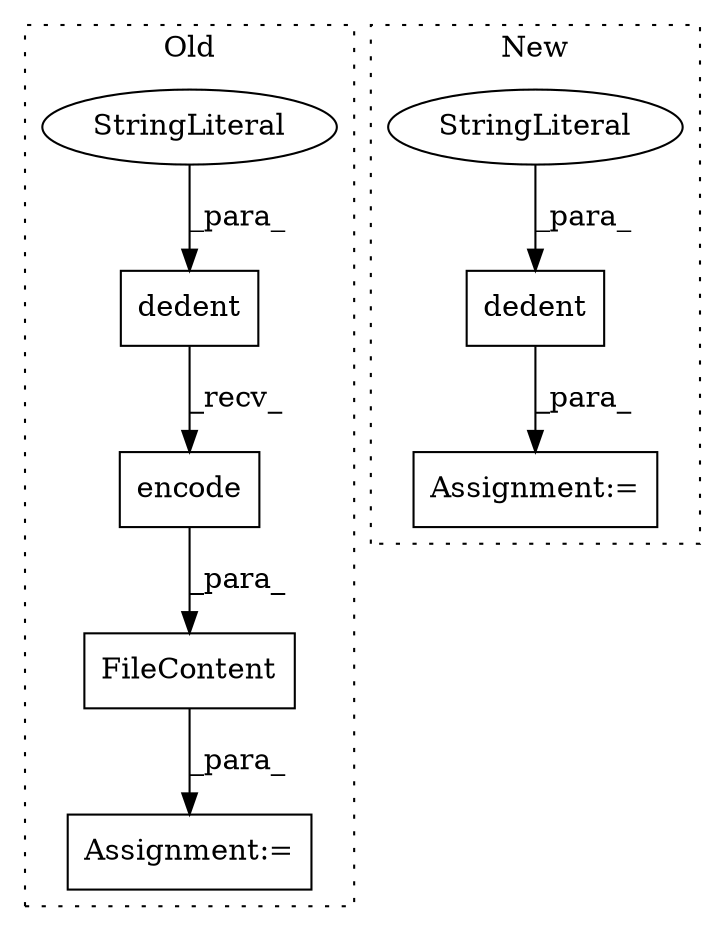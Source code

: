 digraph G {
subgraph cluster0 {
1 [label="encode" a="32" s="8399" l="8" shape="box"];
3 [label="FileContent" a="32" s="8165,8407" l="12,1" shape="box"];
4 [label="dedent" a="32" s="8187,8397" l="7,1" shape="box"];
5 [label="Assignment:=" a="7" s="8420" l="1" shape="box"];
7 [label="StringLiteral" a="45" s="8194" l="203" shape="ellipse"];
label = "Old";
style="dotted";
}
subgraph cluster1 {
2 [label="dedent" a="32" s="7771,7953" l="7,1" shape="box"];
6 [label="Assignment:=" a="7" s="7770" l="1" shape="box"];
8 [label="StringLiteral" a="45" s="7778" l="175" shape="ellipse"];
label = "New";
style="dotted";
}
1 -> 3 [label="_para_"];
2 -> 6 [label="_para_"];
3 -> 5 [label="_para_"];
4 -> 1 [label="_recv_"];
7 -> 4 [label="_para_"];
8 -> 2 [label="_para_"];
}